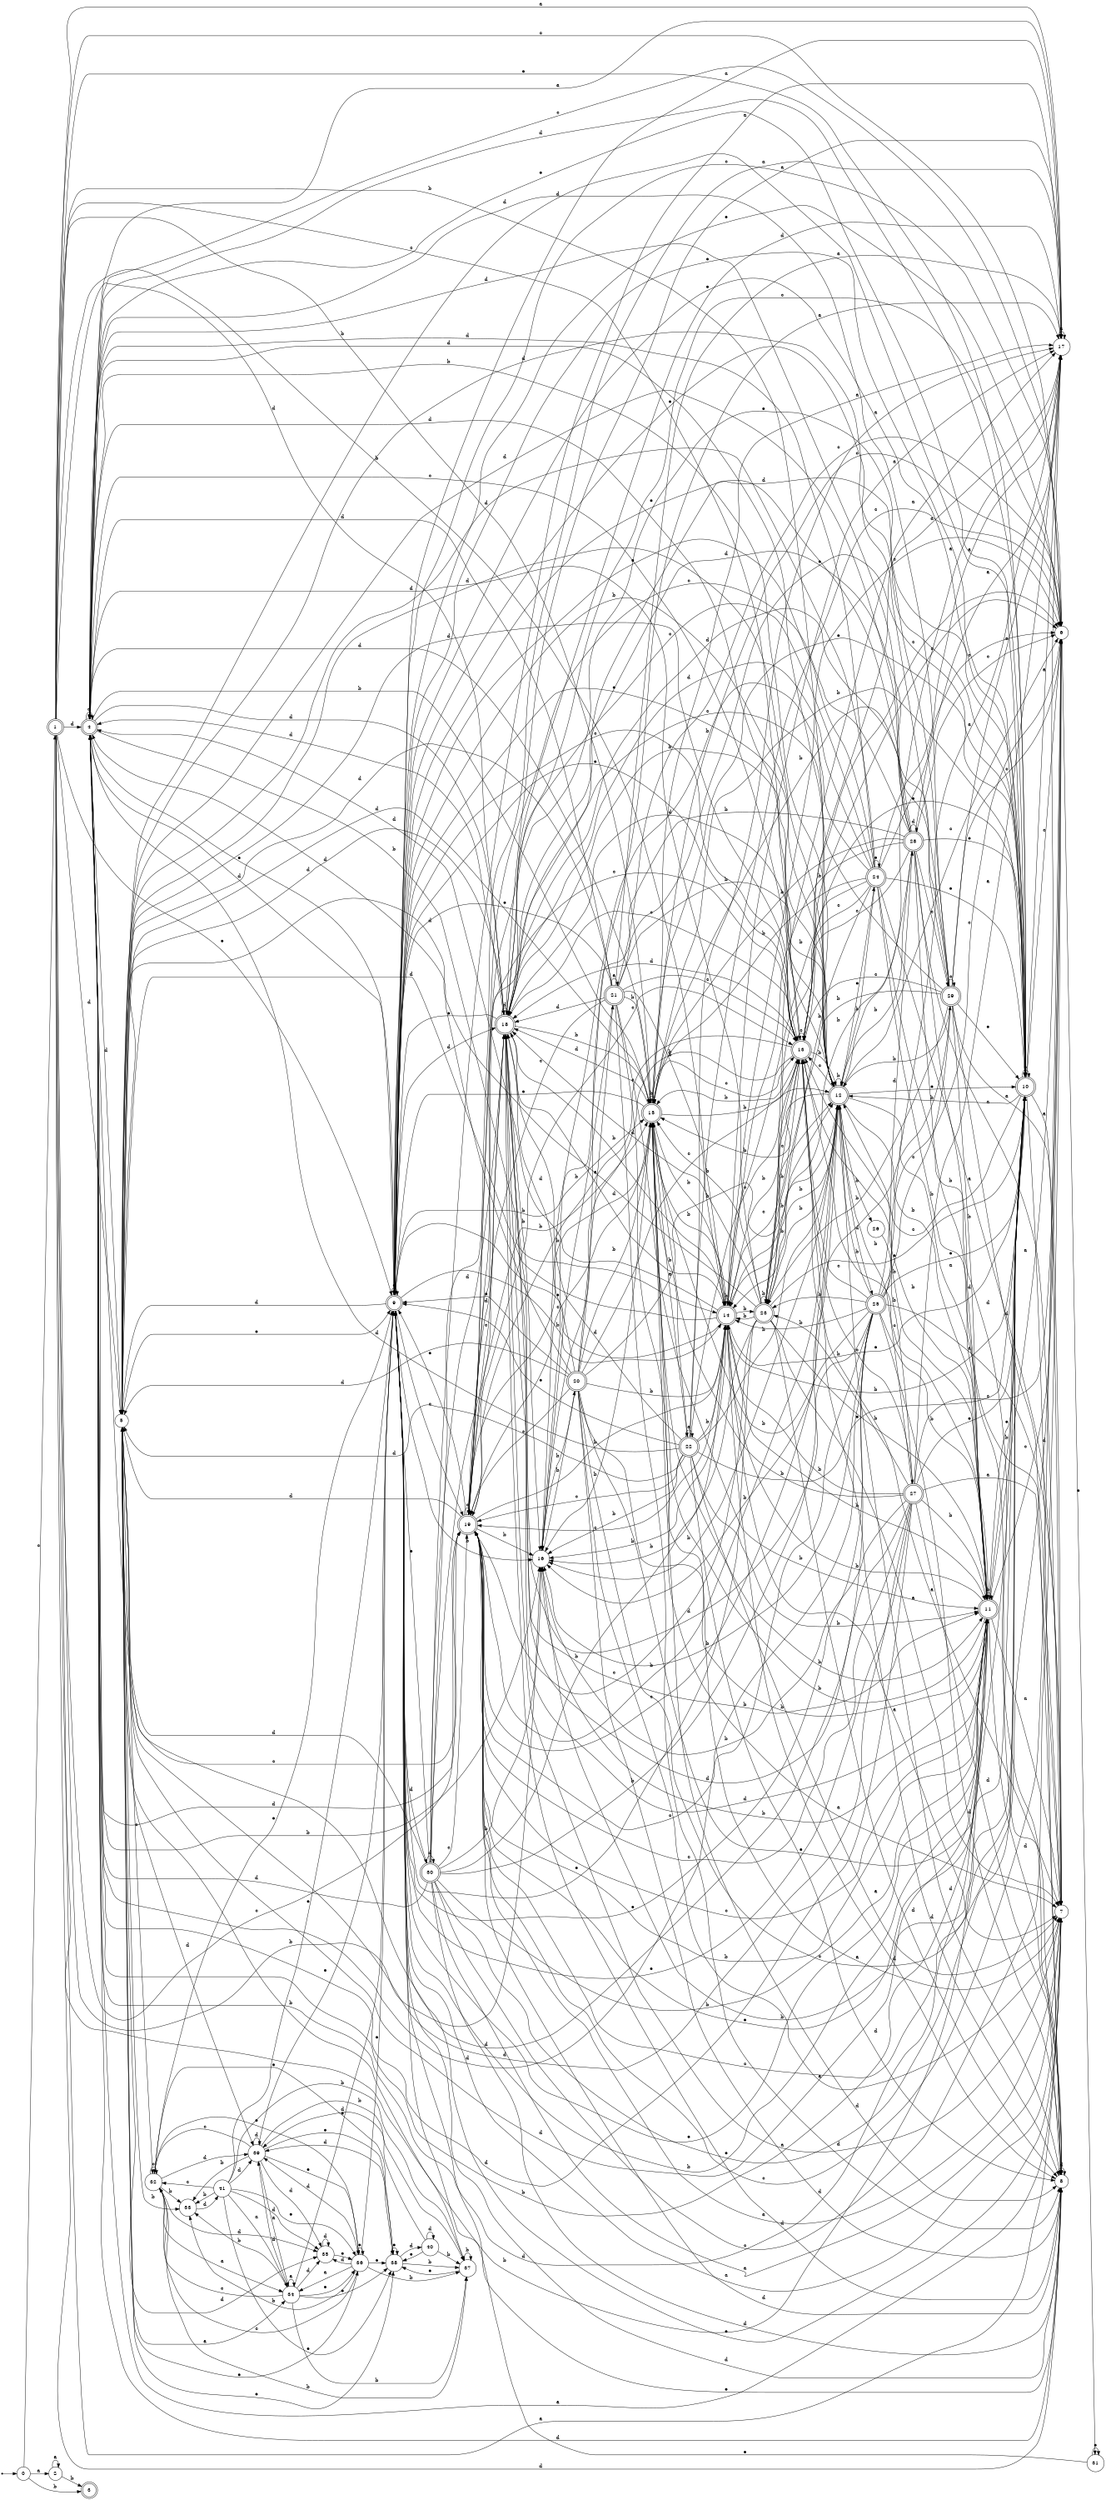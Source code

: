 digraph finite_state_machine {
rankdir=LR;
size="20,20";
node [shape = point]; "dummy0"
node [shape = circle]; "0";
"dummy0" -> "0";
node [shape = doublecircle]; "1";node [shape = circle]; "2";
node [shape = doublecircle]; "3";node [shape = doublecircle]; "4";node [shape = circle]; "5";
node [shape = circle]; "6";
node [shape = circle]; "7";
node [shape = circle]; "8";
node [shape = doublecircle]; "9";node [shape = doublecircle]; "10";node [shape = doublecircle]; "11";node [shape = doublecircle]; "12";node [shape = doublecircle]; "13";node [shape = doublecircle]; "14";node [shape = doublecircle]; "15";node [shape = circle]; "16";
node [shape = circle]; "17";
node [shape = doublecircle]; "18";node [shape = doublecircle]; "19";node [shape = doublecircle]; "20";node [shape = doublecircle]; "21";node [shape = doublecircle]; "22";node [shape = doublecircle]; "23";node [shape = doublecircle]; "24";node [shape = doublecircle]; "25";node [shape = circle]; "26";
node [shape = doublecircle]; "27";node [shape = doublecircle]; "28";node [shape = doublecircle]; "29";node [shape = doublecircle]; "30";node [shape = circle]; "31";
node [shape = circle]; "32";
node [shape = circle]; "33";
node [shape = circle]; "34";
node [shape = circle]; "35";
node [shape = circle]; "36";
node [shape = circle]; "37";
node [shape = circle]; "38";
node [shape = circle]; "39";
node [shape = circle]; "40";
node [shape = circle]; "41";
"0" -> "1" [label = "c"];
 "0" -> "2" [label = "a"];
 "0" -> "3" [label = "b"];
 "2" -> "2" [label = "a"];
 "2" -> "3" [label = "b"];
 "1" -> "8" [label = "d"];
 "1" -> "18" [label = "d"];
 "1" -> "4" [label = "d"];
 "1" -> "5" [label = "d"];
 "1" -> "19" [label = "c"];
 "1" -> "13" [label = "c"];
 "1" -> "6" [label = "c"];
 "1" -> "17" [label = "a"];
 "1" -> "7" [label = "a"];
 "1" -> "9" [label = "e"];
 "1" -> "10" [label = "e"];
 "1" -> "16" [label = "b"];
 "1" -> "11" [label = "b"];
 "1" -> "12" [label = "b"];
 "1" -> "14" [label = "b"];
 "1" -> "15" [label = "b"];
 "19" -> "19" [label = "c"];
 "19" -> "13" [label = "c"];
 "19" -> "6" [label = "c"];
 "19" -> "8" [label = "d"];
 "19" -> "18" [label = "d"];
 "19" -> "4" [label = "d"];
 "19" -> "5" [label = "d"];
 "19" -> "17" [label = "a"];
 "19" -> "7" [label = "a"];
 "19" -> "9" [label = "e"];
 "19" -> "10" [label = "e"];
 "19" -> "16" [label = "b"];
 "19" -> "11" [label = "b"];
 "19" -> "12" [label = "b"];
 "19" -> "14" [label = "b"];
 "19" -> "15" [label = "b"];
 "18" -> "8" [label = "d"];
 "18" -> "18" [label = "d"];
 "18" -> "4" [label = "d"];
 "18" -> "5" [label = "d"];
 "18" -> "17" [label = "a"];
 "18" -> "7" [label = "a"];
 "18" -> "19" [label = "c"];
 "18" -> "13" [label = "c"];
 "18" -> "6" [label = "c"];
 "18" -> "9" [label = "e"];
 "18" -> "10" [label = "e"];
 "18" -> "16" [label = "b"];
 "18" -> "11" [label = "b"];
 "18" -> "12" [label = "b"];
 "18" -> "14" [label = "b"];
 "18" -> "15" [label = "b"];
 "17" -> "17" [label = "a"];
 "17" -> "18" [label = "d"];
 "16" -> "20" [label = "b"];
 "20" -> "16" [label = "b"];
 "20" -> "11" [label = "b"];
 "20" -> "12" [label = "b"];
 "20" -> "14" [label = "b"];
 "20" -> "15" [label = "b"];
 "20" -> "17" [label = "a"];
 "20" -> "21" [label = "a"];
 "20" -> "7" [label = "a"];
 "20" -> "19" [label = "c"];
 "20" -> "13" [label = "c"];
 "20" -> "6" [label = "c"];
 "20" -> "8" [label = "d"];
 "20" -> "18" [label = "d"];
 "20" -> "4" [label = "d"];
 "20" -> "5" [label = "d"];
 "20" -> "9" [label = "e"];
 "20" -> "10" [label = "e"];
 "21" -> "17" [label = "a"];
 "21" -> "21" [label = "a"];
 "21" -> "7" [label = "a"];
 "21" -> "16" [label = "b"];
 "21" -> "11" [label = "b"];
 "21" -> "12" [label = "b"];
 "21" -> "14" [label = "b"];
 "21" -> "15" [label = "b"];
 "21" -> "19" [label = "c"];
 "21" -> "13" [label = "c"];
 "21" -> "6" [label = "c"];
 "21" -> "8" [label = "d"];
 "21" -> "18" [label = "d"];
 "21" -> "4" [label = "d"];
 "21" -> "5" [label = "d"];
 "21" -> "9" [label = "e"];
 "21" -> "10" [label = "e"];
 "15" -> "16" [label = "b"];
 "15" -> "11" [label = "b"];
 "15" -> "12" [label = "b"];
 "15" -> "14" [label = "b"];
 "15" -> "15" [label = "b"];
 "15" -> "17" [label = "a"];
 "15" -> "22" [label = "a"];
 "15" -> "7" [label = "a"];
 "15" -> "19" [label = "c"];
 "15" -> "13" [label = "c"];
 "15" -> "6" [label = "c"];
 "15" -> "8" [label = "d"];
 "15" -> "18" [label = "d"];
 "15" -> "4" [label = "d"];
 "15" -> "5" [label = "d"];
 "15" -> "9" [label = "e"];
 "15" -> "10" [label = "e"];
 "22" -> "17" [label = "a"];
 "22" -> "22" [label = "a"];
 "22" -> "7" [label = "a"];
 "22" -> "16" [label = "b"];
 "22" -> "11" [label = "b"];
 "22" -> "12" [label = "b"];
 "22" -> "14" [label = "b"];
 "22" -> "15" [label = "b"];
 "22" -> "19" [label = "c"];
 "22" -> "13" [label = "c"];
 "22" -> "6" [label = "c"];
 "22" -> "8" [label = "d"];
 "22" -> "18" [label = "d"];
 "22" -> "4" [label = "d"];
 "22" -> "5" [label = "d"];
 "22" -> "9" [label = "e"];
 "22" -> "10" [label = "e"];
 "14" -> "16" [label = "b"];
 "14" -> "23" [label = "b"];
 "14" -> "11" [label = "b"];
 "14" -> "12" [label = "b"];
 "14" -> "14" [label = "b"];
 "14" -> "15" [label = "b"];
 "14" -> "19" [label = "c"];
 "14" -> "13" [label = "c"];
 "14" -> "6" [label = "c"];
 "14" -> "8" [label = "d"];
 "14" -> "18" [label = "d"];
 "14" -> "4" [label = "d"];
 "14" -> "5" [label = "d"];
 "14" -> "17" [label = "a"];
 "14" -> "7" [label = "a"];
 "14" -> "9" [label = "e"];
 "14" -> "10" [label = "e"];
 "23" -> "16" [label = "b"];
 "23" -> "23" [label = "b"];
 "23" -> "11" [label = "b"];
 "23" -> "12" [label = "b"];
 "23" -> "14" [label = "b"];
 "23" -> "15" [label = "b"];
 "23" -> "19" [label = "c"];
 "23" -> "13" [label = "c"];
 "23" -> "6" [label = "c"];
 "23" -> "8" [label = "d"];
 "23" -> "18" [label = "d"];
 "23" -> "4" [label = "d"];
 "23" -> "5" [label = "d"];
 "23" -> "17" [label = "a"];
 "23" -> "7" [label = "a"];
 "23" -> "9" [label = "e"];
 "23" -> "10" [label = "e"];
 "13" -> "19" [label = "c"];
 "13" -> "13" [label = "c"];
 "13" -> "6" [label = "c"];
 "13" -> "16" [label = "b"];
 "13" -> "23" [label = "b"];
 "13" -> "11" [label = "b"];
 "13" -> "12" [label = "b"];
 "13" -> "14" [label = "b"];
 "13" -> "15" [label = "b"];
 "13" -> "8" [label = "d"];
 "13" -> "18" [label = "d"];
 "13" -> "4" [label = "d"];
 "13" -> "5" [label = "d"];
 "13" -> "17" [label = "a"];
 "13" -> "7" [label = "a"];
 "13" -> "9" [label = "e"];
 "13" -> "10" [label = "e"];
 "12" -> "16" [label = "b"];
 "12" -> "23" [label = "b"];
 "12" -> "26" [label = "b"];
 "12" -> "11" [label = "b"];
 "12" -> "12" [label = "b"];
 "12" -> "14" [label = "b"];
 "12" -> "15" [label = "b"];
 "12" -> "24" [label = "e"];
 "12" -> "9" [label = "e"];
 "12" -> "10" [label = "e"];
 "12" -> "18" [label = "d"];
 "12" -> "4" [label = "d"];
 "12" -> "5" [label = "d"];
 "12" -> "8" [label = "d"];
 "12" -> "25" [label = "d"];
 "12" -> "19" [label = "c"];
 "12" -> "13" [label = "c"];
 "12" -> "6" [label = "c"];
 "12" -> "17" [label = "a"];
 "12" -> "7" [label = "a"];
 "26" -> "27" [label = "b"];
 "27" -> "16" [label = "b"];
 "27" -> "23" [label = "b"];
 "27" -> "11" [label = "b"];
 "27" -> "12" [label = "b"];
 "27" -> "14" [label = "b"];
 "27" -> "15" [label = "b"];
 "27" -> "19" [label = "c"];
 "27" -> "13" [label = "c"];
 "27" -> "6" [label = "c"];
 "27" -> "8" [label = "d"];
 "27" -> "18" [label = "d"];
 "27" -> "4" [label = "d"];
 "27" -> "5" [label = "d"];
 "27" -> "17" [label = "a"];
 "27" -> "7" [label = "a"];
 "27" -> "9" [label = "e"];
 "27" -> "10" [label = "e"];
 "25" -> "18" [label = "d"];
 "25" -> "4" [label = "d"];
 "25" -> "5" [label = "d"];
 "25" -> "8" [label = "d"];
 "25" -> "28" [label = "d"];
 "25" -> "13" [label = "c"];
 "25" -> "19" [label = "c"];
 "25" -> "29" [label = "c"];
 "25" -> "6" [label = "c"];
 "25" -> "16" [label = "b"];
 "25" -> "23" [label = "b"];
 "25" -> "11" [label = "b"];
 "25" -> "12" [label = "b"];
 "25" -> "14" [label = "b"];
 "25" -> "15" [label = "b"];
 "25" -> "17" [label = "a"];
 "25" -> "7" [label = "a"];
 "25" -> "9" [label = "e"];
 "25" -> "10" [label = "e"];
 "29" -> "13" [label = "c"];
 "29" -> "19" [label = "c"];
 "29" -> "29" [label = "c"];
 "29" -> "6" [label = "c"];
 "29" -> "16" [label = "b"];
 "29" -> "23" [label = "b"];
 "29" -> "11" [label = "b"];
 "29" -> "12" [label = "b"];
 "29" -> "14" [label = "b"];
 "29" -> "15" [label = "b"];
 "29" -> "8" [label = "d"];
 "29" -> "18" [label = "d"];
 "29" -> "4" [label = "d"];
 "29" -> "5" [label = "d"];
 "29" -> "17" [label = "a"];
 "29" -> "7" [label = "a"];
 "29" -> "9" [label = "e"];
 "29" -> "10" [label = "e"];
 "28" -> "18" [label = "d"];
 "28" -> "4" [label = "d"];
 "28" -> "5" [label = "d"];
 "28" -> "8" [label = "d"];
 "28" -> "28" [label = "d"];
 "28" -> "13" [label = "c"];
 "28" -> "19" [label = "c"];
 "28" -> "29" [label = "c"];
 "28" -> "6" [label = "c"];
 "28" -> "16" [label = "b"];
 "28" -> "23" [label = "b"];
 "28" -> "11" [label = "b"];
 "28" -> "12" [label = "b"];
 "28" -> "14" [label = "b"];
 "28" -> "15" [label = "b"];
 "28" -> "17" [label = "a"];
 "28" -> "7" [label = "a"];
 "28" -> "9" [label = "e"];
 "28" -> "10" [label = "e"];
 "24" -> "24" [label = "e"];
 "24" -> "9" [label = "e"];
 "24" -> "10" [label = "e"];
 "24" -> "16" [label = "b"];
 "24" -> "23" [label = "b"];
 "24" -> "11" [label = "b"];
 "24" -> "12" [label = "b"];
 "24" -> "14" [label = "b"];
 "24" -> "15" [label = "b"];
 "24" -> "19" [label = "c"];
 "24" -> "13" [label = "c"];
 "24" -> "6" [label = "c"];
 "24" -> "8" [label = "d"];
 "24" -> "18" [label = "d"];
 "24" -> "4" [label = "d"];
 "24" -> "5" [label = "d"];
 "24" -> "17" [label = "a"];
 "24" -> "7" [label = "a"];
 "11" -> "16" [label = "b"];
 "11" -> "11" [label = "b"];
 "11" -> "12" [label = "b"];
 "11" -> "14" [label = "b"];
 "11" -> "15" [label = "b"];
 "11" -> "9" [label = "e"];
 "11" -> "10" [label = "e"];
 "11" -> "8" [label = "d"];
 "11" -> "18" [label = "d"];
 "11" -> "4" [label = "d"];
 "11" -> "5" [label = "d"];
 "11" -> "19" [label = "c"];
 "11" -> "13" [label = "c"];
 "11" -> "6" [label = "c"];
 "11" -> "17" [label = "a"];
 "11" -> "7" [label = "a"];
 "10" -> "9" [label = "e"];
 "10" -> "10" [label = "e"];
 "10" -> "16" [label = "b"];
 "10" -> "11" [label = "b"];
 "10" -> "12" [label = "b"];
 "10" -> "14" [label = "b"];
 "10" -> "15" [label = "b"];
 "10" -> "8" [label = "d"];
 "10" -> "18" [label = "d"];
 "10" -> "4" [label = "d"];
 "10" -> "5" [label = "d"];
 "10" -> "19" [label = "c"];
 "10" -> "13" [label = "c"];
 "10" -> "6" [label = "c"];
 "10" -> "17" [label = "a"];
 "10" -> "7" [label = "a"];
 "9" -> "9" [label = "e"];
 "9" -> "10" [label = "e"];
 "9" -> "18" [label = "d"];
 "9" -> "4" [label = "d"];
 "9" -> "5" [label = "d"];
 "9" -> "8" [label = "d"];
 "9" -> "30" [label = "d"];
 "9" -> "19" [label = "c"];
 "9" -> "13" [label = "c"];
 "9" -> "6" [label = "c"];
 "9" -> "17" [label = "a"];
 "9" -> "7" [label = "a"];
 "9" -> "16" [label = "b"];
 "9" -> "11" [label = "b"];
 "9" -> "12" [label = "b"];
 "9" -> "14" [label = "b"];
 "9" -> "15" [label = "b"];
 "30" -> "18" [label = "d"];
 "30" -> "4" [label = "d"];
 "30" -> "5" [label = "d"];
 "30" -> "8" [label = "d"];
 "30" -> "30" [label = "d"];
 "30" -> "19" [label = "c"];
 "30" -> "13" [label = "c"];
 "30" -> "6" [label = "c"];
 "30" -> "17" [label = "a"];
 "30" -> "7" [label = "a"];
 "30" -> "9" [label = "e"];
 "30" -> "10" [label = "e"];
 "30" -> "16" [label = "b"];
 "30" -> "11" [label = "b"];
 "30" -> "12" [label = "b"];
 "30" -> "14" [label = "b"];
 "30" -> "15" [label = "b"];
 "8" -> "8" [label = "d"];
 "8" -> "9" [label = "e"];
 "7" -> "9" [label = "e"];
 "6" -> "9" [label = "e"];
 "6" -> "31" [label = "e"];
 "31" -> "9" [label = "e"];
 "31" -> "31" [label = "e"];
 "5" -> "32" [label = "c"];
 "5" -> "33" [label = "b"];
 "5" -> "37" [label = "b"];
 "5" -> "34" [label = "a"];
 "5" -> "35" [label = "d"];
 "5" -> "39" [label = "d"];
 "5" -> "9" [label = "e"];
 "5" -> "36" [label = "e"];
 "5" -> "38" [label = "e"];
 "39" -> "35" [label = "d"];
 "39" -> "39" [label = "d"];
 "39" -> "33" [label = "b"];
 "39" -> "37" [label = "b"];
 "39" -> "9" [label = "e"];
 "39" -> "36" [label = "e"];
 "39" -> "38" [label = "e"];
 "39" -> "32" [label = "c"];
 "39" -> "34" [label = "a"];
 "38" -> "38" [label = "e"];
 "38" -> "37" [label = "b"];
 "38" -> "40" [label = "d"];
 "38" -> "39" [label = "d"];
 "40" -> "40" [label = "d"];
 "40" -> "39" [label = "d"];
 "40" -> "37" [label = "b"];
 "40" -> "38" [label = "e"];
 "37" -> "37" [label = "b"];
 "37" -> "38" [label = "e"];
 "36" -> "9" [label = "e"];
 "36" -> "36" [label = "e"];
 "36" -> "38" [label = "e"];
 "36" -> "35" [label = "d"];
 "36" -> "39" [label = "d"];
 "36" -> "32" [label = "c"];
 "36" -> "33" [label = "b"];
 "36" -> "37" [label = "b"];
 "36" -> "34" [label = "a"];
 "35" -> "35" [label = "d"];
 "35" -> "36" [label = "e"];
 "34" -> "34" [label = "a"];
 "34" -> "32" [label = "c"];
 "34" -> "33" [label = "b"];
 "34" -> "37" [label = "b"];
 "34" -> "35" [label = "d"];
 "34" -> "39" [label = "d"];
 "34" -> "9" [label = "e"];
 "34" -> "36" [label = "e"];
 "34" -> "38" [label = "e"];
 "33" -> "41" [label = "d"];
 "41" -> "33" [label = "b"];
 "41" -> "37" [label = "b"];
 "41" -> "32" [label = "c"];
 "41" -> "34" [label = "a"];
 "41" -> "35" [label = "d"];
 "41" -> "39" [label = "d"];
 "41" -> "9" [label = "e"];
 "41" -> "36" [label = "e"];
 "41" -> "38" [label = "e"];
 "32" -> "32" [label = "c"];
 "32" -> "33" [label = "b"];
 "32" -> "37" [label = "b"];
 "32" -> "34" [label = "a"];
 "32" -> "35" [label = "d"];
 "32" -> "39" [label = "d"];
 "32" -> "9" [label = "e"];
 "32" -> "36" [label = "e"];
 "32" -> "38" [label = "e"];
 "4" -> "8" [label = "d"];
 "4" -> "18" [label = "d"];
 "4" -> "4" [label = "d"];
 "4" -> "5" [label = "d"];
 "4" -> "19" [label = "c"];
 "4" -> "13" [label = "c"];
 "4" -> "6" [label = "c"];
 "4" -> "17" [label = "a"];
 "4" -> "7" [label = "a"];
 "4" -> "9" [label = "e"];
 "4" -> "10" [label = "e"];
 "4" -> "16" [label = "b"];
 "4" -> "11" [label = "b"];
 "4" -> "12" [label = "b"];
 "4" -> "14" [label = "b"];
 "4" -> "15" [label = "b"];
 }
